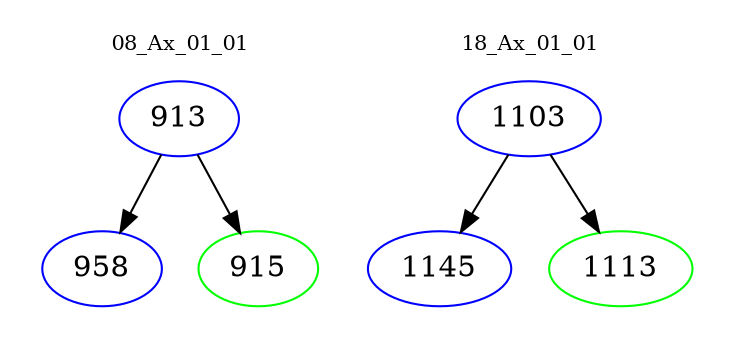 digraph{
subgraph cluster_0 {
color = white
label = "08_Ax_01_01";
fontsize=10;
T0_913 [label="913", color="blue"]
T0_913 -> T0_958 [color="black"]
T0_958 [label="958", color="blue"]
T0_913 -> T0_915 [color="black"]
T0_915 [label="915", color="green"]
}
subgraph cluster_1 {
color = white
label = "18_Ax_01_01";
fontsize=10;
T1_1103 [label="1103", color="blue"]
T1_1103 -> T1_1145 [color="black"]
T1_1145 [label="1145", color="blue"]
T1_1103 -> T1_1113 [color="black"]
T1_1113 [label="1113", color="green"]
}
}
